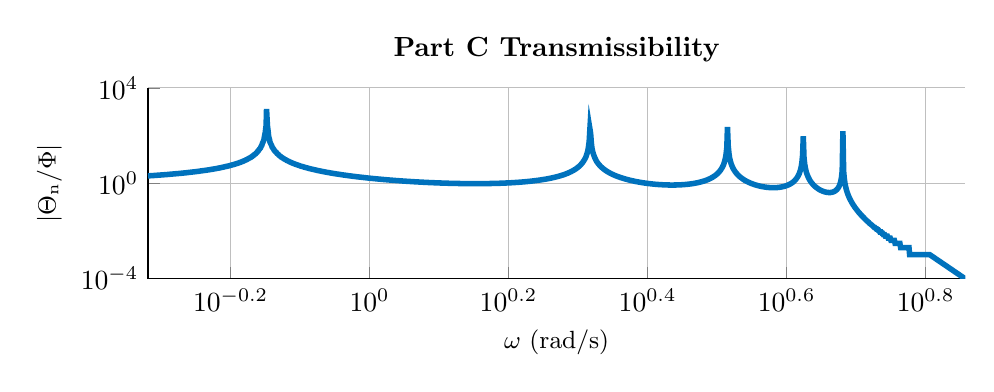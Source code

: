 % This file was created by matlab2tikz.
%
\definecolor{mycolor1}{rgb}{0.0,0.447,0.741}%
%
\begin{tikzpicture}

\begin{axis}[%
width=0.856\textwidth,
height=0.2\textwidth,
at={(0\textwidth,0\textwidth)},
scale only axis,
xmode=log,
xmin=0.48,
xmax=7.195,
xminorticks=true,
xlabel style={font=\color{white!15!black}},
xlabel={$\omega\text{ (rad/s)}$},
ymode=log,
ymin=9.753e-05,
ymax=10000,
yminorticks=true,
ylabel style={font=\color{white!15!black}},
ylabel={$\text{$|$}\Theta{}_\text{n}\text{/}\Phi\text{$|$}$},
axis background/.style={fill=white},
title style={font=\bfseries},
title={Part C Transmissibility},
axis x line*=bottom,
axis y line*=left,
xmajorgrids,
xminorgrids,
ymajorgrids,
yminorgrids,
ylabel style={font=\small},
xlabel style={font=\small}
]
\addplot [color=mycolor1, line width=2.0pt, forget plot]
  table[row sep=crcr]{%
0.48	2.028\\
0.481	2.037\\
0.482	2.046\\
0.483	2.055\\
0.484	2.064\\
0.485	2.073\\
0.486	2.083\\
0.488	2.092\\
0.489	2.102\\
0.49	2.111\\
0.491	2.121\\
0.492	2.131\\
0.493	2.141\\
0.494	2.152\\
0.495	2.162\\
0.497	2.173\\
0.498	2.183\\
0.499	2.194\\
0.5	2.205\\
0.501	2.216\\
0.502	2.228\\
0.504	2.239\\
0.505	2.251\\
0.506	2.262\\
0.507	2.274\\
0.508	2.286\\
0.509	2.299\\
0.511	2.311\\
0.512	2.324\\
0.513	2.337\\
0.514	2.35\\
0.515	2.363\\
0.516	2.376\\
0.518	2.39\\
0.519	2.404\\
0.52	2.418\\
0.521	2.432\\
0.522	2.446\\
0.524	2.461\\
0.525	2.476\\
0.526	2.491\\
0.527	2.506\\
0.528	2.522\\
0.53	2.538\\
0.531	2.554\\
0.532	2.571\\
0.533	2.587\\
0.535	2.604\\
0.536	2.621\\
0.537	2.639\\
0.538	2.657\\
0.54	2.675\\
0.541	2.693\\
0.542	2.712\\
0.543	2.731\\
0.545	2.751\\
0.546	2.771\\
0.547	2.791\\
0.548	2.811\\
0.55	2.832\\
0.551	2.853\\
0.552	2.875\\
0.553	2.897\\
0.555	2.92\\
0.556	2.943\\
0.557	2.966\\
0.558	2.99\\
0.56	3.014\\
0.561	3.039\\
0.562	3.064\\
0.564	3.09\\
0.565	3.116\\
0.566	3.143\\
0.568	3.171\\
0.569	3.199\\
0.57	3.227\\
0.571	3.256\\
0.573	3.286\\
0.574	3.317\\
0.575	3.348\\
0.577	3.38\\
0.578	3.412\\
0.579	3.446\\
0.581	3.48\\
0.582	3.515\\
0.583	3.551\\
0.585	3.587\\
0.586	3.625\\
0.588	3.663\\
0.589	3.702\\
0.59	3.743\\
0.592	3.784\\
0.593	3.826\\
0.594	3.87\\
0.596	3.915\\
0.597	3.96\\
0.598	4.008\\
0.6	4.056\\
0.601	4.106\\
0.603	4.157\\
0.604	4.209\\
0.605	4.263\\
0.607	4.319\\
0.608	4.376\\
0.61	4.436\\
0.611	4.496\\
0.612	4.559\\
0.614	4.624\\
0.615	4.691\\
0.617	4.76\\
0.618	4.831\\
0.619	4.905\\
0.621	4.981\\
0.622	5.06\\
0.624	5.141\\
0.625	5.226\\
0.627	5.313\\
0.628	5.404\\
0.63	5.499\\
0.631	5.597\\
0.632	5.699\\
0.634	5.805\\
0.635	5.915\\
0.637	6.03\\
0.638	6.15\\
0.64	6.275\\
0.641	6.406\\
0.643	6.542\\
0.644	6.686\\
0.646	6.835\\
0.647	6.993\\
0.649	7.158\\
0.65	7.332\\
0.652	7.514\\
0.653	7.707\\
0.655	7.911\\
0.656	8.126\\
0.658	8.354\\
0.659	8.595\\
0.661	8.852\\
0.662	9.126\\
0.664	9.417\\
0.665	9.729\\
0.667	10.063\\
0.668	10.422\\
0.67	10.809\\
0.671	11.227\\
0.673	11.679\\
0.675	12.171\\
0.676	12.708\\
0.678	13.296\\
0.679	13.942\\
0.681	14.657\\
0.682	15.452\\
0.684	16.339\\
0.686	17.338\\
0.687	18.47\\
0.689	19.764\\
0.69	21.257\\
0.692	22.999\\
0.693	25.057\\
0.695	27.527\\
0.697	30.546\\
0.698	34.318\\
0.7	39.167\\
0.701	45.631\\
0.703	54.674\\
0.705	68.223\\
0.706	90.753\\
0.708	135.545\\
0.71	266.427\\
0.711	1301.072\\
0.713	265.965\\
0.715	134.933\\
0.716	90.112\\
0.718	67.572\\
0.719	54.018\\
0.721	44.972\\
0.723	38.507\\
0.724	33.657\\
0.726	29.884\\
0.728	26.865\\
0.729	24.394\\
0.731	22.336\\
0.733	20.594\\
0.735	19.101\\
0.736	17.807\\
0.738	16.675\\
0.74	15.676\\
0.741	14.788\\
0.743	13.994\\
0.745	13.279\\
0.746	12.632\\
0.748	12.044\\
0.75	11.508\\
0.752	11.016\\
0.753	10.563\\
0.755	10.146\\
0.757	9.759\\
0.759	9.4\\
0.76	9.066\\
0.762	8.754\\
0.764	8.463\\
0.766	8.189\\
0.767	7.932\\
0.769	7.691\\
0.771	7.463\\
0.773	7.248\\
0.774	7.044\\
0.776	6.852\\
0.778	6.669\\
0.78	6.496\\
0.782	6.33\\
0.783	6.173\\
0.785	6.023\\
0.787	5.881\\
0.789	5.744\\
0.791	5.613\\
0.793	5.488\\
0.794	5.369\\
0.796	5.254\\
0.798	5.143\\
0.8	5.038\\
0.802	4.936\\
0.804	4.838\\
0.805	4.744\\
0.807	4.653\\
0.809	4.565\\
0.811	4.481\\
0.813	4.4\\
0.815	4.321\\
0.817	4.245\\
0.818	4.171\\
0.82	4.1\\
0.822	4.031\\
0.824	3.965\\
0.826	3.9\\
0.828	3.838\\
0.83	3.777\\
0.832	3.718\\
0.834	3.661\\
0.836	3.605\\
0.838	3.552\\
0.839	3.499\\
0.841	3.448\\
0.843	3.399\\
0.845	3.351\\
0.847	3.304\\
0.849	3.258\\
0.851	3.214\\
0.853	3.17\\
0.855	3.128\\
0.857	3.087\\
0.859	3.047\\
0.861	3.008\\
0.863	2.97\\
0.865	2.932\\
0.867	2.896\\
0.869	2.861\\
0.871	2.826\\
0.873	2.792\\
0.875	2.759\\
0.877	2.727\\
0.879	2.695\\
0.881	2.664\\
0.883	2.634\\
0.885	2.604\\
0.887	2.575\\
0.889	2.547\\
0.891	2.519\\
0.893	2.492\\
0.895	2.466\\
0.897	2.44\\
0.9	2.414\\
0.902	2.389\\
0.904	2.365\\
0.906	2.341\\
0.908	2.317\\
0.91	2.294\\
0.912	2.271\\
0.914	2.249\\
0.916	2.227\\
0.918	2.206\\
0.92	2.185\\
0.923	2.165\\
0.925	2.144\\
0.927	2.125\\
0.929	2.105\\
0.931	2.086\\
0.933	2.067\\
0.935	2.049\\
0.938	2.031\\
0.94	2.013\\
0.942	1.995\\
0.944	1.978\\
0.946	1.961\\
0.948	1.945\\
0.951	1.929\\
0.953	1.913\\
0.955	1.897\\
0.957	1.881\\
0.959	1.866\\
0.962	1.851\\
0.964	1.836\\
0.966	1.822\\
0.968	1.808\\
0.971	1.794\\
0.973	1.78\\
0.975	1.766\\
0.977	1.753\\
0.98	1.74\\
0.982	1.727\\
0.984	1.714\\
0.986	1.701\\
0.989	1.689\\
0.991	1.677\\
0.993	1.665\\
0.995	1.653\\
0.998	1.641\\
1.0	1.63\\
1.002	1.619\\
1.005	1.608\\
1.007	1.597\\
1.009	1.586\\
1.012	1.575\\
1.014	1.565\\
1.016	1.555\\
1.019	1.544\\
1.021	1.534\\
1.023	1.524\\
1.026	1.515\\
1.028	1.505\\
1.03	1.496\\
1.033	1.486\\
1.035	1.477\\
1.038	1.468\\
1.04	1.459\\
1.042	1.451\\
1.045	1.442\\
1.047	1.433\\
1.05	1.425\\
1.052	1.417\\
1.054	1.408\\
1.057	1.4\\
1.059	1.392\\
1.062	1.385\\
1.064	1.377\\
1.067	1.369\\
1.069	1.362\\
1.072	1.354\\
1.074	1.347\\
1.076	1.34\\
1.079	1.333\\
1.081	1.325\\
1.084	1.319\\
1.086	1.312\\
1.089	1.305\\
1.091	1.298\\
1.094	1.292\\
1.097	1.285\\
1.099	1.279\\
1.102	1.273\\
1.104	1.266\\
1.107	1.26\\
1.109	1.254\\
1.112	1.248\\
1.114	1.242\\
1.117	1.237\\
1.119	1.231\\
1.122	1.225\\
1.125	1.22\\
1.127	1.214\\
1.13	1.209\\
1.132	1.204\\
1.135	1.198\\
1.138	1.193\\
1.14	1.188\\
1.143	1.183\\
1.146	1.178\\
1.148	1.173\\
1.151	1.168\\
1.153	1.163\\
1.156	1.159\\
1.159	1.154\\
1.161	1.15\\
1.164	1.145\\
1.167	1.141\\
1.17	1.136\\
1.172	1.132\\
1.175	1.128\\
1.178	1.124\\
1.18	1.119\\
1.183	1.115\\
1.186	1.111\\
1.189	1.107\\
1.191	1.104\\
1.194	1.1\\
1.197	1.096\\
1.2	1.092\\
1.202	1.089\\
1.205	1.085\\
1.208	1.081\\
1.211	1.078\\
1.213	1.075\\
1.216	1.071\\
1.219	1.068\\
1.222	1.065\\
1.225	1.061\\
1.227	1.058\\
1.23	1.055\\
1.233	1.052\\
1.236	1.049\\
1.239	1.046\\
1.242	1.043\\
1.245	1.04\\
1.247	1.038\\
1.25	1.035\\
1.253	1.032\\
1.256	1.03\\
1.259	1.027\\
1.262	1.024\\
1.265	1.022\\
1.268	1.02\\
1.271	1.017\\
1.274	1.015\\
1.276	1.013\\
1.279	1.01\\
1.282	1.008\\
1.285	1.006\\
1.288	1.004\\
1.291	1.002\\
1.294	1.0\\
1.297	0.998\\
1.3	0.996\\
1.303	0.994\\
1.306	0.992\\
1.309	0.991\\
1.312	0.989\\
1.315	0.987\\
1.318	0.986\\
1.321	0.984\\
1.324	0.982\\
1.327	0.981\\
1.33	0.98\\
1.334	0.978\\
1.337	0.977\\
1.34	0.976\\
1.343	0.974\\
1.346	0.973\\
1.349	0.972\\
1.352	0.971\\
1.355	0.97\\
1.358	0.969\\
1.361	0.968\\
1.365	0.967\\
1.368	0.966\\
1.371	0.965\\
1.374	0.965\\
1.377	0.964\\
1.38	0.963\\
1.384	0.963\\
1.387	0.962\\
1.39	0.962\\
1.393	0.961\\
1.396	0.961\\
1.4	0.96\\
1.403	0.96\\
1.406	0.96\\
1.409	0.96\\
1.413	0.959\\
1.416	0.959\\
1.419	0.959\\
1.422	0.959\\
1.426	0.959\\
1.429	0.959\\
1.432	0.96\\
1.436	0.96\\
1.439	0.96\\
1.442	0.96\\
1.445	0.961\\
1.449	0.961\\
1.452	0.962\\
1.455	0.962\\
1.459	0.963\\
1.462	0.964\\
1.466	0.965\\
1.469	0.965\\
1.472	0.966\\
1.476	0.967\\
1.479	0.968\\
1.483	0.969\\
1.486	0.97\\
1.489	0.972\\
1.493	0.973\\
1.496	0.974\\
1.5	0.976\\
1.503	0.977\\
1.507	0.979\\
1.51	0.98\\
1.514	0.982\\
1.517	0.984\\
1.521	0.985\\
1.524	0.987\\
1.528	0.989\\
1.531	0.991\\
1.535	0.994\\
1.538	0.996\\
1.542	0.998\\
1.545	1.0\\
1.549	1.003\\
1.552	1.006\\
1.556	1.008\\
1.56	1.011\\
1.563	1.014\\
1.567	1.017\\
1.57	1.02\\
1.574	1.023\\
1.578	1.026\\
1.581	1.03\\
1.585	1.033\\
1.589	1.037\\
1.592	1.04\\
1.596	1.044\\
1.6	1.048\\
1.603	1.052\\
1.607	1.056\\
1.611	1.06\\
1.614	1.065\\
1.618	1.069\\
1.622	1.074\\
1.626	1.079\\
1.629	1.084\\
1.633	1.089\\
1.637	1.094\\
1.641	1.099\\
1.644	1.105\\
1.648	1.11\\
1.652	1.116\\
1.656	1.122\\
1.66	1.129\\
1.663	1.135\\
1.667	1.141\\
1.671	1.148\\
1.675	1.155\\
1.679	1.162\\
1.683	1.17\\
1.687	1.177\\
1.69	1.185\\
1.694	1.193\\
1.698	1.201\\
1.702	1.21\\
1.706	1.218\\
1.71	1.227\\
1.714	1.237\\
1.718	1.246\\
1.722	1.256\\
1.726	1.266\\
1.73	1.277\\
1.734	1.287\\
1.738	1.298\\
1.742	1.31\\
1.746	1.322\\
1.75	1.334\\
1.754	1.346\\
1.758	1.359\\
1.762	1.373\\
1.766	1.387\\
1.77	1.401\\
1.774	1.416\\
1.778	1.431\\
1.782	1.447\\
1.787	1.463\\
1.791	1.48\\
1.795	1.497\\
1.799	1.515\\
1.803	1.534\\
1.807	1.554\\
1.811	1.574\\
1.816	1.595\\
1.82	1.616\\
1.824	1.639\\
1.828	1.662\\
1.832	1.687\\
1.837	1.712\\
1.841	1.738\\
1.845	1.766\\
1.849	1.795\\
1.854	1.824\\
1.858	1.856\\
1.862	1.888\\
1.866	1.922\\
1.871	1.958\\
1.875	1.995\\
1.879	2.034\\
1.884	2.075\\
1.888	2.119\\
1.892	2.164\\
1.897	2.212\\
1.901	2.262\\
1.906	2.315\\
1.91	2.371\\
1.914	2.431\\
1.919	2.494\\
1.923	2.56\\
1.928	2.631\\
1.932	2.707\\
1.936	2.788\\
1.941	2.874\\
1.945	2.967\\
1.95	3.066\\
1.954	3.174\\
1.959	3.289\\
1.963	3.415\\
1.968	3.551\\
1.972	3.7\\
1.977	3.862\\
1.982	4.041\\
1.986	4.238\\
1.991	4.457\\
1.995	4.702\\
2.0	4.976\\
2.005	5.287\\
2.009	5.64\\
2.014	6.047\\
2.018	6.52\\
2.023	7.076\\
2.028	7.74\\
2.032	8.545\\
2.037	9.543\\
2.042	10.812\\
2.047	12.478\\
2.051	14.762\\
2.056	18.089\\
2.061	23.377\\
2.065	33.079\\
2.07	56.612\\
2.075	188.149\\
2.08	122.815\\
2.085	48.236\\
2.089	29.852\\
2.094	21.582\\
2.099	16.886\\
2.104	13.86\\
2.109	11.748\\
2.114	10.19\\
2.118	8.994\\
2.123	8.048\\
2.128	7.279\\
2.133	6.643\\
2.138	6.109\\
2.143	5.653\\
2.148	5.259\\
2.153	4.917\\
2.158	4.615\\
2.163	4.349\\
2.168	4.111\\
2.173	3.897\\
2.178	3.704\\
2.183	3.53\\
2.188	3.371\\
2.193	3.225\\
2.198	3.092\\
2.203	2.969\\
2.208	2.856\\
2.213	2.75\\
2.218	2.653\\
2.223	2.562\\
2.228	2.477\\
2.234	2.398\\
2.239	2.323\\
2.244	2.254\\
2.249	2.188\\
2.254	2.126\\
2.259	2.068\\
2.265	2.013\\
2.27	1.96\\
2.275	1.911\\
2.28	1.864\\
2.286	1.82\\
2.291	1.777\\
2.296	1.737\\
2.302	1.699\\
2.307	1.662\\
2.312	1.627\\
2.317	1.594\\
2.323	1.562\\
2.328	1.532\\
2.334	1.502\\
2.339	1.474\\
2.344	1.448\\
2.35	1.422\\
2.355	1.397\\
2.361	1.374\\
2.366	1.351\\
2.371	1.329\\
2.377	1.308\\
2.382	1.288\\
2.388	1.269\\
2.393	1.25\\
2.399	1.232\\
2.404	1.215\\
2.41	1.198\\
2.416	1.182\\
2.421	1.166\\
2.427	1.151\\
2.432	1.137\\
2.438	1.123\\
2.443	1.11\\
2.449	1.097\\
2.455	1.084\\
2.46	1.072\\
2.466	1.06\\
2.472	1.049\\
2.477	1.038\\
2.483	1.028\\
2.489	1.018\\
2.495	1.008\\
2.5	0.999\\
2.506	0.99\\
2.512	0.981\\
2.518	0.973\\
2.524	0.965\\
2.529	0.957\\
2.535	0.95\\
2.541	0.943\\
2.547	0.936\\
2.553	0.929\\
2.559	0.923\\
2.565	0.917\\
2.57	0.911\\
2.576	0.905\\
2.582	0.9\\
2.588	0.895\\
2.594	0.89\\
2.6	0.885\\
2.606	0.881\\
2.612	0.877\\
2.618	0.873\\
2.624	0.869\\
2.63	0.866\\
2.636	0.863\\
2.642	0.86\\
2.649	0.857\\
2.655	0.854\\
2.661	0.852\\
2.667	0.85\\
2.673	0.848\\
2.679	0.846\\
2.685	0.844\\
2.692	0.843\\
2.698	0.842\\
2.704	0.841\\
2.71	0.84\\
2.717	0.84\\
2.723	0.84\\
2.729	0.84\\
2.735	0.84\\
2.742	0.841\\
2.748	0.841\\
2.754	0.842\\
2.761	0.843\\
2.767	0.845\\
2.773	0.847\\
2.78	0.848\\
2.786	0.851\\
2.793	0.853\\
2.799	0.856\\
2.806	0.859\\
2.812	0.862\\
2.818	0.866\\
2.825	0.87\\
2.831	0.874\\
2.838	0.879\\
2.845	0.884\\
2.851	0.889\\
2.858	0.895\\
2.864	0.901\\
2.871	0.907\\
2.877	0.914\\
2.884	0.921\\
2.891	0.929\\
2.897	0.937\\
2.904	0.946\\
2.911	0.955\\
2.918	0.965\\
2.924	0.975\\
2.931	0.987\\
2.938	0.998\\
2.945	1.011\\
2.951	1.024\\
2.958	1.038\\
2.965	1.052\\
2.972	1.068\\
2.979	1.085\\
2.985	1.102\\
2.992	1.121\\
2.999	1.141\\
3.006	1.162\\
3.013	1.185\\
3.02	1.209\\
3.027	1.235\\
3.034	1.262\\
3.041	1.292\\
3.048	1.323\\
3.055	1.357\\
3.062	1.393\\
3.069	1.433\\
3.076	1.475\\
3.083	1.521\\
3.09	1.571\\
3.098	1.625\\
3.105	1.684\\
3.112	1.749\\
3.119	1.82\\
3.126	1.898\\
3.133	1.985\\
3.141	2.082\\
3.148	2.191\\
3.155	2.314\\
3.162	2.453\\
3.17	2.612\\
3.177	2.797\\
3.184	3.012\\
3.192	3.266\\
3.199	3.572\\
3.206	3.945\\
3.214	4.412\\
3.221	5.011\\
3.229	5.808\\
3.236	6.919\\
3.243	8.577\\
3.251	11.309\\
3.258	16.662\\
3.266	31.807\\
3.273	230.29\\
3.281	36.947\\
3.289	17.771\\
3.296	11.66\\
3.304	8.661\\
3.311	6.881\\
3.319	5.702\\
3.327	4.865\\
3.334	4.24\\
3.342	3.755\\
3.35	3.369\\
3.357	3.054\\
3.365	2.792\\
3.373	2.571\\
3.381	2.382\\
3.389	2.219\\
3.396	2.077\\
3.404	1.952\\
3.412	1.841\\
3.42	1.743\\
3.428	1.654\\
3.436	1.574\\
3.444	1.502\\
3.452	1.437\\
3.459	1.377\\
3.467	1.322\\
3.475	1.272\\
3.483	1.226\\
3.491	1.183\\
3.5	1.143\\
3.508	1.107\\
3.516	1.073\\
3.524	1.041\\
3.532	1.012\\
3.54	0.984\\
3.548	0.958\\
3.556	0.935\\
3.565	0.912\\
3.573	0.891\\
3.581	0.871\\
3.589	0.853\\
3.598	0.836\\
3.606	0.819\\
3.614	0.804\\
3.623	0.79\\
3.631	0.777\\
3.639	0.764\\
3.648	0.752\\
3.656	0.741\\
3.664	0.731\\
3.673	0.722\\
3.681	0.713\\
3.69	0.705\\
3.698	0.697\\
3.707	0.69\\
3.715	0.684\\
3.724	0.678\\
3.733	0.673\\
3.741	0.668\\
3.75	0.664\\
3.758	0.661\\
3.767	0.658\\
3.776	0.655\\
3.785	0.653\\
3.793	0.652\\
3.802	0.651\\
3.811	0.651\\
3.82	0.651\\
3.828	0.652\\
3.837	0.654\\
3.846	0.656\\
3.855	0.659\\
3.864	0.662\\
3.873	0.667\\
3.882	0.671\\
3.891	0.677\\
3.9	0.684\\
3.909	0.691\\
3.918	0.7\\
3.927	0.71\\
3.936	0.72\\
3.945	0.732\\
3.954	0.746\\
3.963	0.761\\
3.972	0.777\\
3.981	0.796\\
3.99	0.816\\
4.0	0.839\\
4.009	0.865\\
4.018	0.894\\
4.027	0.926\\
4.037	0.963\\
4.046	1.004\\
4.055	1.051\\
4.065	1.105\\
4.074	1.168\\
4.083	1.241\\
4.093	1.327\\
4.102	1.43\\
4.112	1.554\\
4.121	1.707\\
4.131	1.9\\
4.14	2.149\\
4.15	2.486\\
4.159	2.961\\
4.169	3.684\\
4.178	4.913\\
4.188	7.455\\
4.198	15.793\\
4.207	93.641\\
4.217	12.017\\
4.227	6.321\\
4.237	4.265\\
4.246	3.206\\
4.256	2.561\\
4.266	2.128\\
4.276	1.817\\
4.286	1.584\\
4.295	1.402\\
4.305	1.257\\
4.315	1.139\\
4.325	1.041\\
4.335	0.958\\
4.345	0.888\\
4.355	0.827\\
4.365	0.775\\
4.375	0.729\\
4.385	0.688\\
4.396	0.652\\
4.406	0.621\\
4.416	0.592\\
4.426	0.567\\
4.436	0.545\\
4.446	0.524\\
4.457	0.506\\
4.467	0.49\\
4.477	0.476\\
4.488	0.463\\
4.498	0.452\\
4.508	0.442\\
4.519	0.433\\
4.529	0.426\\
4.54	0.419\\
4.55	0.414\\
4.56	0.411\\
4.571	0.408\\
4.582	0.407\\
4.592	0.407\\
4.603	0.408\\
4.613	0.412\\
4.624	0.416\\
4.635	0.423\\
4.645	0.432\\
4.656	0.444\\
4.667	0.459\\
4.677	0.478\\
4.688	0.503\\
4.699	0.534\\
4.71	0.575\\
4.721	0.628\\
4.732	0.702\\
4.743	0.806\\
4.753	0.966\\
4.764	1.235\\
4.775	1.777\\
4.786	3.413\\
4.797	152.323\\
4.809	3.123\\
4.82	1.502\\
4.831	0.962\\
4.842	0.693\\
4.853	0.533\\
4.864	0.427\\
4.875	0.352\\
4.887	0.296\\
4.898	0.253\\
4.909	0.22\\
4.921	0.192\\
4.932	0.17\\
4.943	0.151\\
4.955	0.135\\
4.966	0.121\\
4.978	0.11\\
4.989	0.099\\
5.0	0.091\\
5.012	0.083\\
5.024	0.076\\
5.035	0.07\\
5.047	0.064\\
5.058	0.059\\
5.07	0.055\\
5.082	0.051\\
5.093	0.047\\
5.105	0.044\\
5.117	0.041\\
5.129	0.038\\
5.141	0.036\\
5.152	0.033\\
5.164	0.031\\
5.176	0.029\\
5.188	0.027\\
5.2	0.026\\
5.212	0.024\\
5.224	0.023\\
5.236	0.021\\
5.248	0.02\\
5.26	0.019\\
5.272	0.018\\
5.285	0.017\\
5.297	0.016\\
5.309	0.015\\
5.321	0.014\\
5.333	0.014\\
5.346	0.013\\
5.358	0.012\\
5.37	0.012\\
5.383	0.011\\
5.395	0.011\\
5.408	0.01\\
5.42	0.009\\
5.433	0.009\\
5.445	0.009\\
5.458	0.008\\
5.47	0.008\\
5.483	0.007\\
5.496	0.007\\
5.508	0.007\\
5.521	0.006\\
5.534	0.006\\
5.546	0.006\\
5.559	0.006\\
5.572	0.005\\
5.585	0.005\\
5.598	0.005\\
5.611	0.005\\
5.624	0.004\\
5.637	0.004\\
5.65	0.004\\
5.663	0.004\\
5.676	0.004\\
5.689	0.004\\
5.702	0.003\\
5.715	0.003\\
5.728	0.003\\
5.741	0.003\\
5.755	0.003\\
5.768	0.003\\
5.781	0.003\\
5.794	0.003\\
5.808	0.002\\
5.821	0.002\\
5.835	0.002\\
5.848	0.002\\
5.862	0.002\\
5.875	0.002\\
5.889	0.002\\
5.902	0.002\\
5.916	0.002\\
5.929	0.002\\
5.943	0.002\\
5.957	0.002\\
5.971	0.002\\
5.984	0.001\\
5.998	0.001\\
6.012	0.001\\
6.026	0.001\\
6.04	0.001\\
6.054	0.001\\
6.068	0.001\\
6.082	0.001\\
6.096	0.001\\
6.11	0.001\\
6.124	0.001\\
6.138	0.001\\
6.152	0.001\\
6.166	0.001\\
6.18	0.001\\
6.195	0.001\\
6.209	0.001\\
6.223	0.001\\
6.238	0.001\\
6.252	0.001\\
6.266	0.001\\
6.281	0.001\\
6.295	0.001\\
6.31	0.001\\
6.324	0.001\\
6.339	0.001\\
6.353	0.001\\
6.368	0.001\\
6.383	0.001\\
6.398	0.001\\
6.412	0.0\\
6.427	0.0\\
6.442	0.0\\
6.457	0.0\\
6.472	0.0\\
6.487	0.0\\
6.501	0.0\\
6.516	0.0\\
6.531	0.0\\
6.547	0.0\\
6.562	0.0\\
6.577	0.0\\
6.592	0.0\\
6.607	0.0\\
6.622	0.0\\
6.638	0.0\\
6.653	0.0\\
6.668	0.0\\
6.684	0.0\\
6.699	0.0\\
6.714	0.0\\
6.73	0.0\\
6.745	0.0\\
6.761	0.0\\
6.777	0.0\\
6.792	0.0\\
6.808	0.0\\
6.824	0.0\\
6.839	0.0\\
6.855	0.0\\
6.871	0.0\\
6.887	0.0\\
6.903	0.0\\
6.918	0.0\\
6.934	0.0\\
6.95	0.0\\
6.966	0.0\\
6.983	0.0\\
6.999	0.0\\
7.015	0.0\\
7.031	0.0\\
7.047	0.0\\
7.063	0.0\\
7.08	0.0\\
7.096	0.0\\
7.112	0.0\\
7.129	0.0\\
7.145	0.0\\
7.162	0.0\\
7.178	0.0\\
7.195	9.753e-05\\
};
\end{axis}
\end{tikzpicture}%